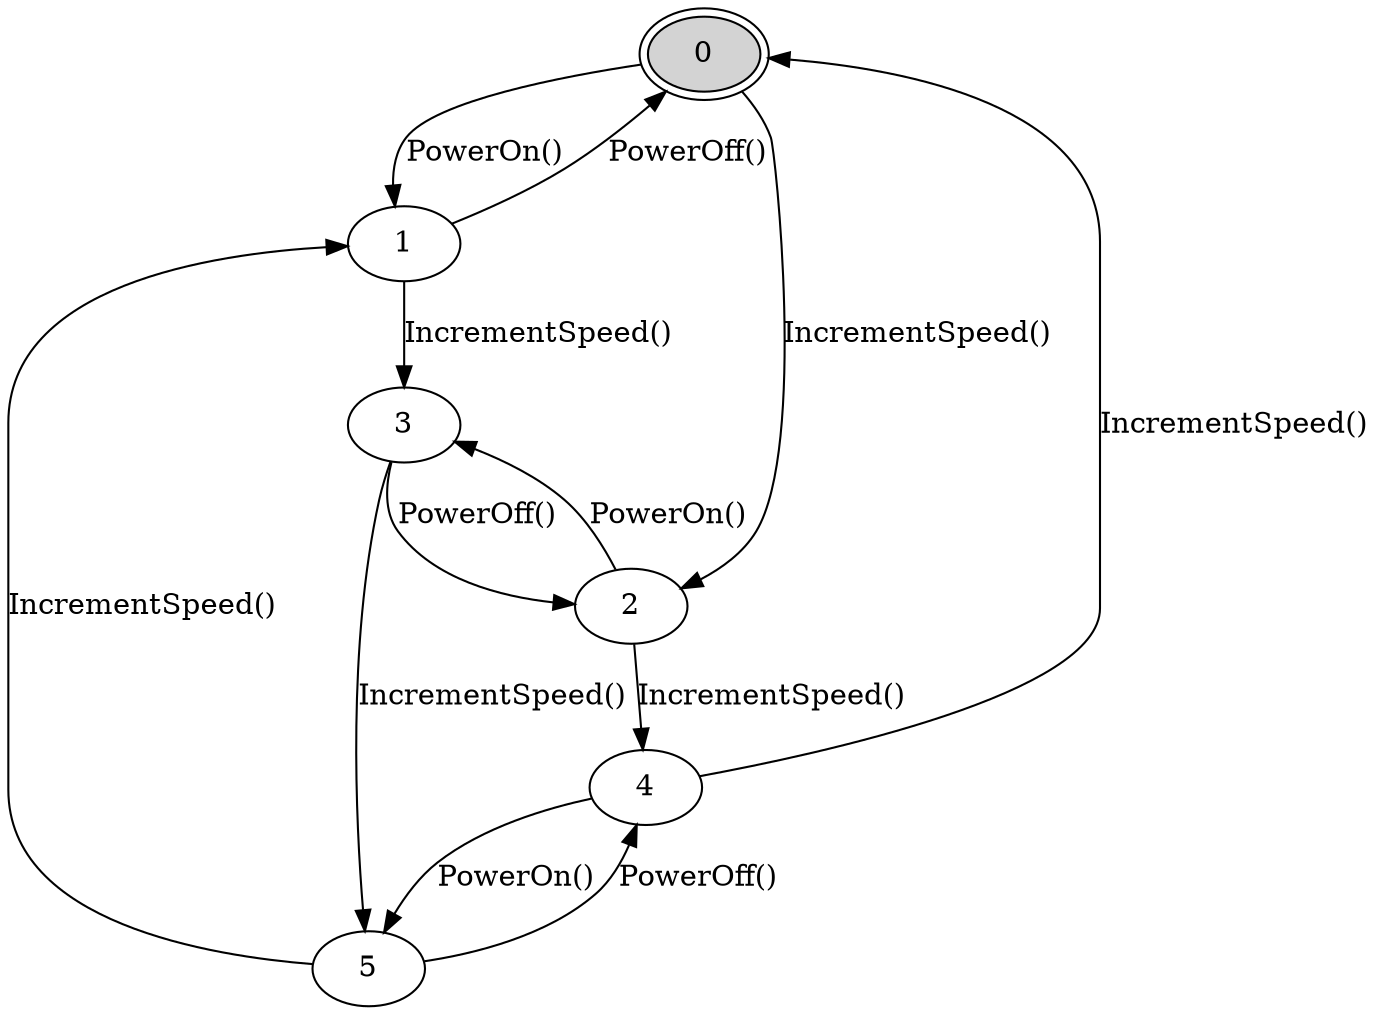 digraph PowerSpeed {

  // Nodes
  0 [ style=filled, shape=ellipse, peripheries=2, fillcolor=lightgray,
      tooltip="{'SpeedControl': 0, 'PowerSwitch': {'power': False}}" ]
  1 [ style=filled, shape=ellipse, peripheries=1, fillcolor=white,
      tooltip="{'SpeedControl': 0, 'PowerSwitch': {'power': True}}" ]
  2 [ style=filled, shape=ellipse, peripheries=1, fillcolor=white,
      tooltip="{'SpeedControl': 1, 'PowerSwitch': {'power': False}}" ]
  3 [ style=filled, shape=ellipse, peripheries=1, fillcolor=white,
      tooltip="{'SpeedControl': 1, 'PowerSwitch': {'power': True}}" ]
  4 [ style=filled, shape=ellipse, peripheries=1, fillcolor=white,
      tooltip="{'SpeedControl': 2, 'PowerSwitch': {'power': False}}" ]
  5 [ style=filled, shape=ellipse, peripheries=1, fillcolor=white,
      tooltip="{'SpeedControl': 2, 'PowerSwitch': {'power': True}}" ]

  // Transitions
  0 -> 1 [ label="PowerOn()", tooltip="PowerOn()" ]
  0 -> 2 [ label="IncrementSpeed()", tooltip="IncrementSpeed()" ]
  1 -> 3 [ label="IncrementSpeed()", tooltip="IncrementSpeed()" ]
  1 -> 0 [ label="PowerOff()", tooltip="PowerOff()" ]
  2 -> 3 [ label="PowerOn()", tooltip="PowerOn()" ]
  2 -> 4 [ label="IncrementSpeed()", tooltip="IncrementSpeed()" ]
  3 -> 5 [ label="IncrementSpeed()", tooltip="IncrementSpeed()" ]
  3 -> 2 [ label="PowerOff()", tooltip="PowerOff()" ]
  4 -> 5 [ label="PowerOn()", tooltip="PowerOn()" ]
  4 -> 0 [ label="IncrementSpeed()", tooltip="IncrementSpeed()" ]
  5 -> 1 [ label="IncrementSpeed()", tooltip="IncrementSpeed()" ]
  5 -> 4 [ label="PowerOff()", tooltip="PowerOff()" ]
}
